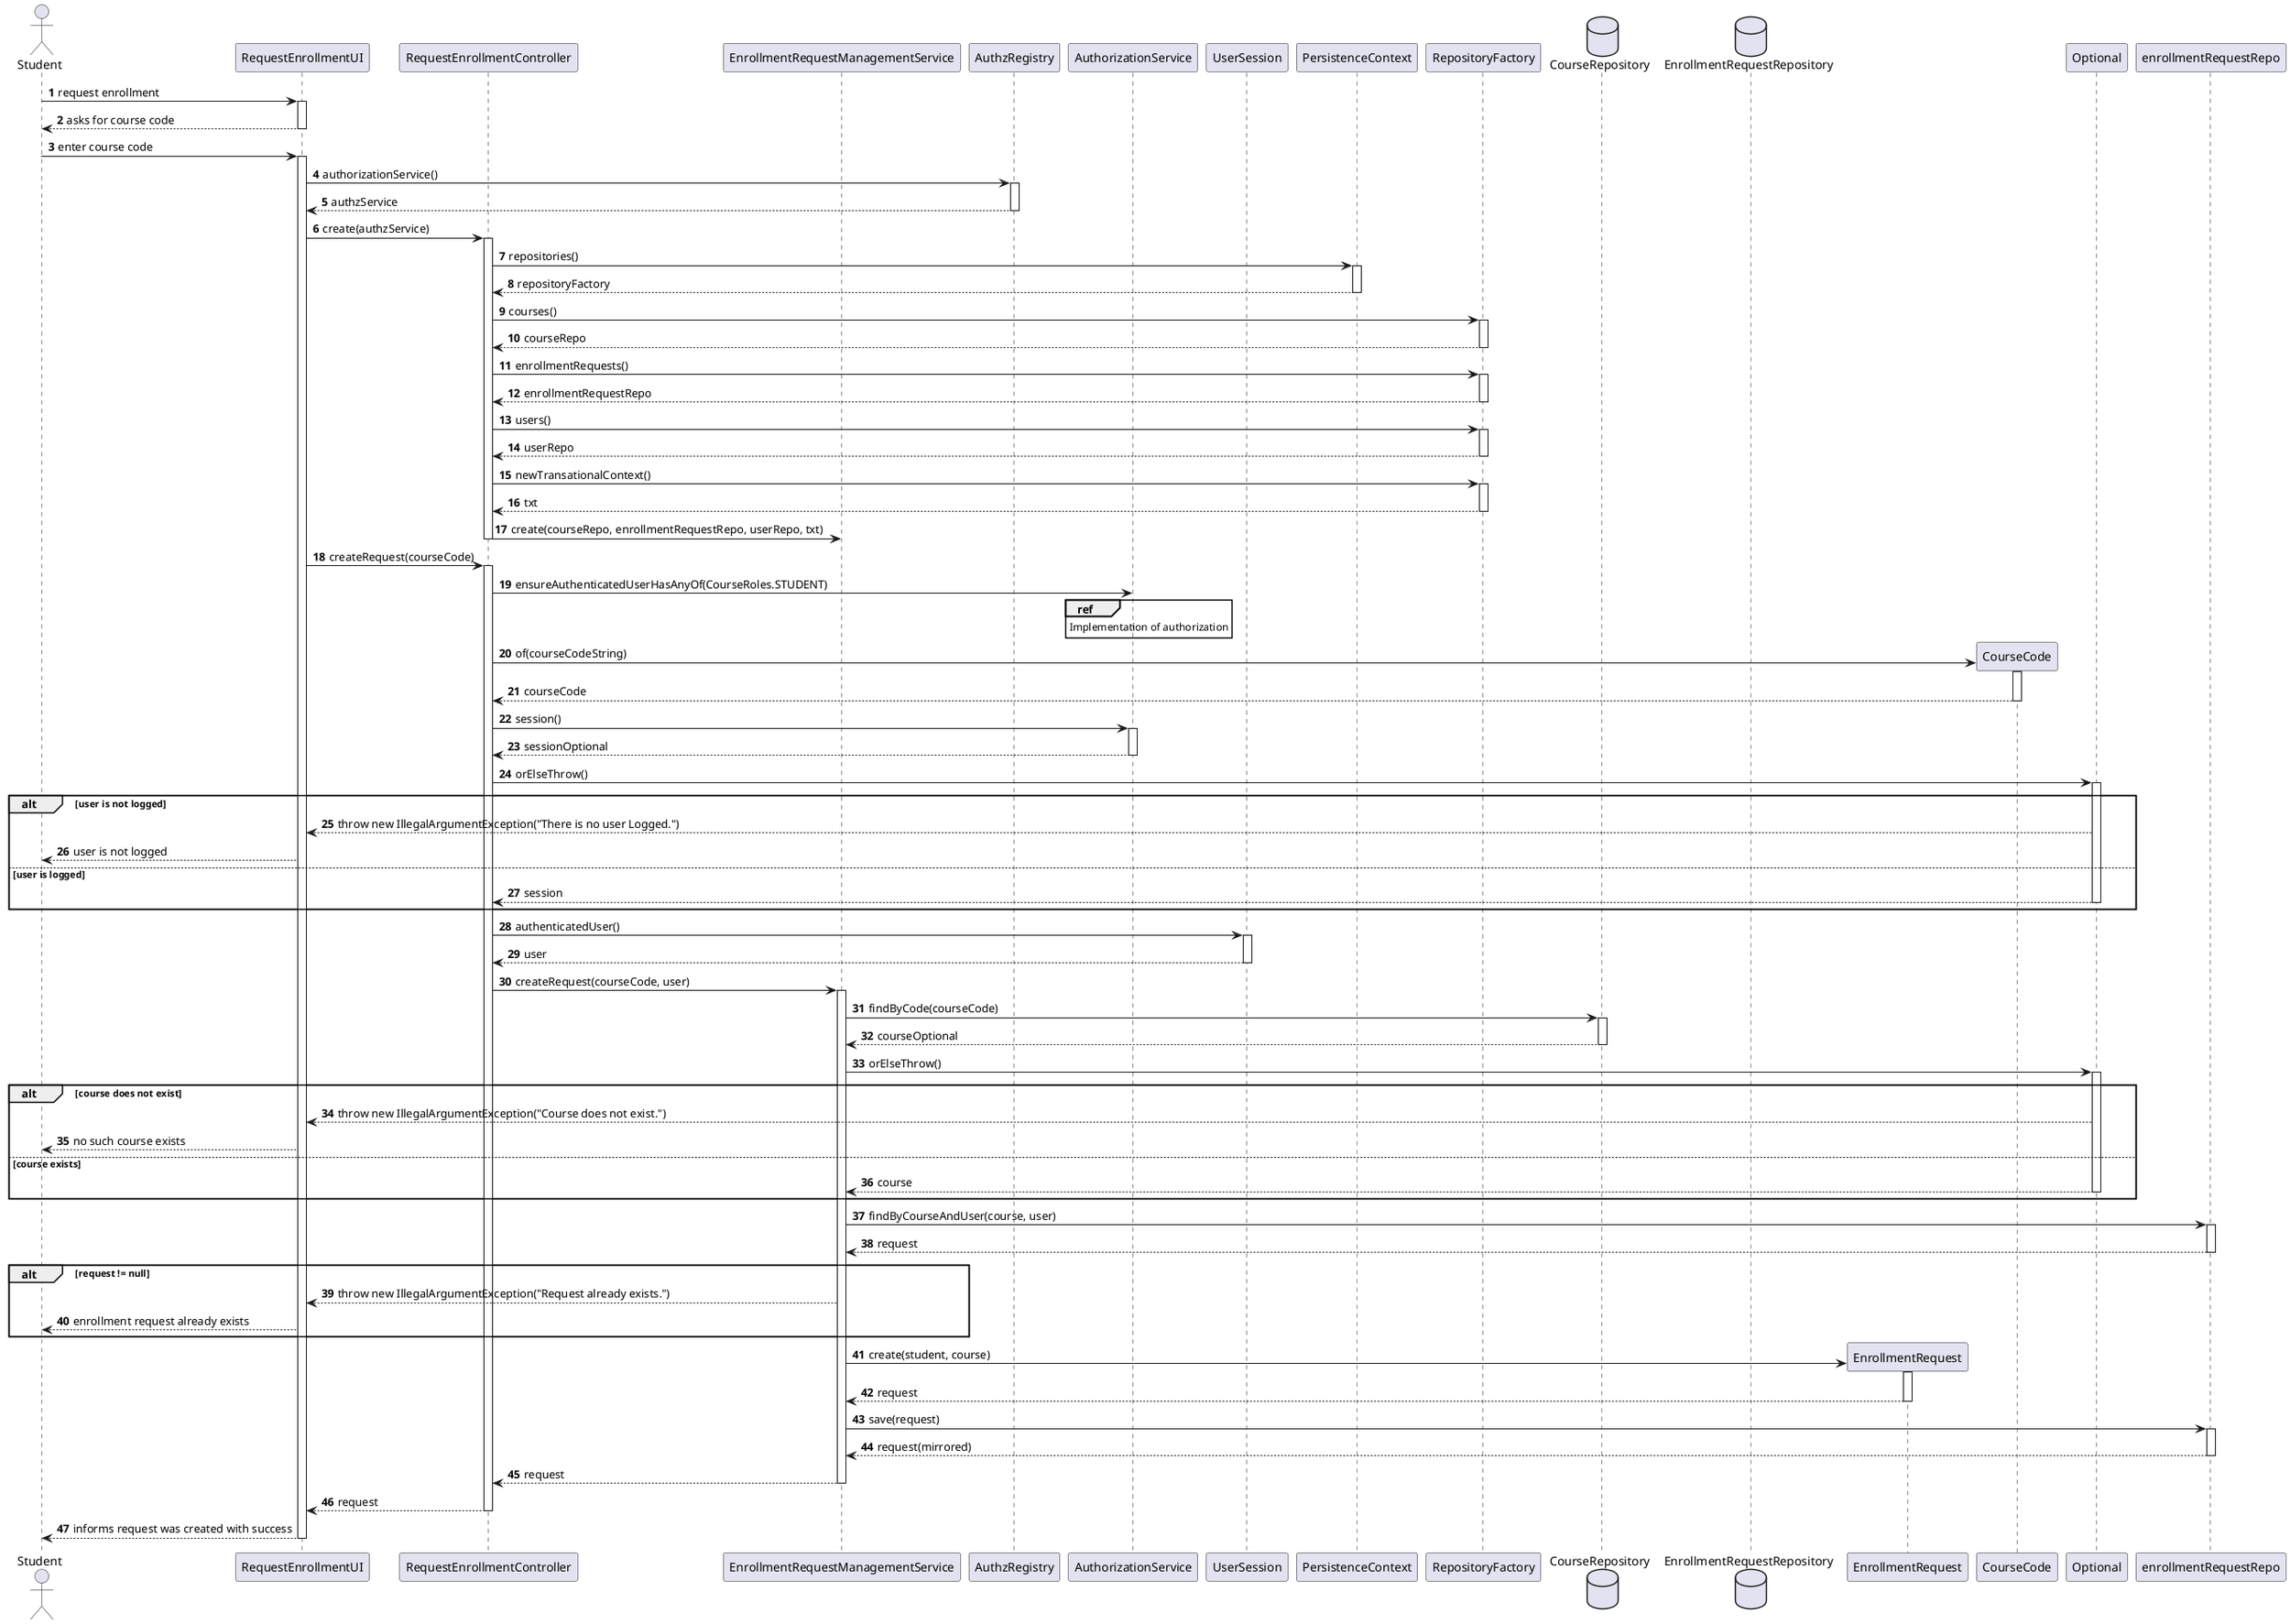 @startuml
'https://plantuml.com/sequence-diagram

autonumber

actor Student as student

participant RequestEnrollmentUI as ui

participant RequestEnrollmentController as ctrl

participant EnrollmentRequestManagementService as svc
participant AuthzRegistry as registry
participant AuthorizationService as authz
participant UserSession as userSession

participant PersistenceContext as ctx
participant RepositoryFactory as repoFactory

database CourseRepository as courseRepo
database EnrollmentRequestRepository as requestRepo
participant EnrollmentRequest as enrollmentRequest

participant CourseCode as courseCode
participant Optional as opt


student -> ui: request enrollment
activate ui
ui --> student: asks for course code
deactivate ui

student -> ui: enter course code
activate ui

ui -> registry: authorizationService()
activate registry
registry --> ui: authzService
deactivate registry
ui -> ctrl: create(authzService)
activate ctrl
ctrl -> ctx: repositories()
activate ctx
ctx --> ctrl: repositoryFactory
deactivate ctx
ctrl -> repoFactory: courses()
activate repoFactory
repoFactory --> ctrl: courseRepo
deactivate repoFactory

ctrl -> repoFactory: enrollmentRequests()
activate repoFactory
repoFactory --> ctrl: enrollmentRequestRepo
deactivate repoFactory

ctrl -> repoFactory: users()
activate repoFactory
repoFactory --> ctrl: userRepo
deactivate repoFactory

ctrl -> repoFactory: newTransationalContext()
activate repoFactory
repoFactory --> ctrl: txt
deactivate repoFactory
ctrl -> svc: create(courseRepo, enrollmentRequestRepo, userRepo, txt)
deactivate ctrl

ui -> ctrl: createRequest(courseCode)
activate ctrl

ctrl -> authz: ensureAuthenticatedUserHasAnyOf(CourseRoles.STUDENT)
ref over authz
    Implementation of authorization
end ref

ctrl -> courseCode**: of(courseCodeString)
activate courseCode
courseCode --> ctrl: courseCode
deactivate courseCode
ctrl -> authz: session()
activate authz
authz --> ctrl: sessionOptional
deactivate authz
ctrl -> opt: orElseThrow()
activate opt

alt user is not logged
    opt --> ui: throw new IllegalArgumentException("There is no user Logged.")
    ui --> student: user is not logged
else user is logged
    opt --> ctrl: session
    deactivate opt
end alt

ctrl -> userSession: authenticatedUser()
activate userSession
userSession --> ctrl: user
deactivate userSession

ctrl -> svc: createRequest(courseCode, user)
activate svc

svc -> courseRepo: findByCode(courseCode)
activate courseRepo
courseRepo --> svc: courseOptional
deactivate courseRepo
svc -> opt: orElseThrow()
activate opt

alt course does not exist
    opt --> ui: throw new IllegalArgumentException("Course does not exist.")
    ui --> student: no such course exists
else course exists
    opt --> svc: course
    deactivate opt
end alt

svc -> enrollmentRequestRepo: findByCourseAndUser(course, user)
activate enrollmentRequestRepo
enrollmentRequestRepo --> svc: request
deactivate enrollmentRequestRepo

alt request != null
    svc --> ui : throw new IllegalArgumentException("Request already exists.")
    ui --> student: enrollment request already exists
end alt

svc -> enrollmentRequest**: create(student, course)
activate enrollmentRequest
enrollmentRequest --> svc: request
deactivate enrollmentRequest

svc -> enrollmentRequestRepo: save(request)
activate enrollmentRequestRepo
enrollmentRequestRepo --> svc: request(mirrored)
deactivate enrollmentRequestRepo

svc --> ctrl: request
deactivate svc

ctrl --> ui: request
deactivate ctrl

ui --> student: informs request was created with success
deactivate ui




@enduml
